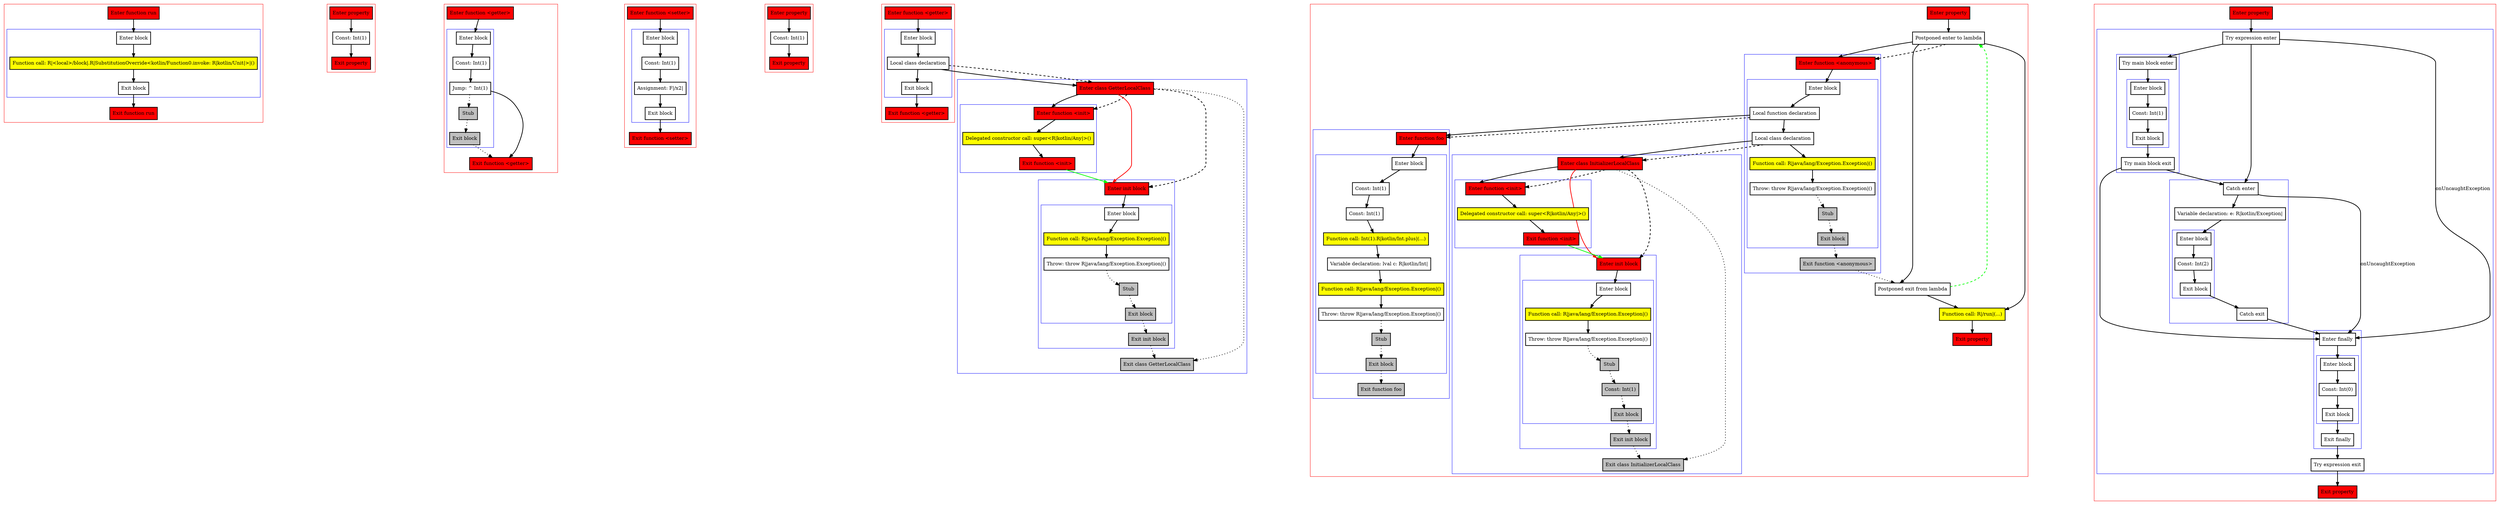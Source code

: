 digraph propertiesAndInitBlocks_kt {
    graph [nodesep=3]
    node [shape=box penwidth=2]
    edge [penwidth=2]

    subgraph cluster_0 {
        color=red
        0 [label="Enter function run" style="filled" fillcolor=red];
        subgraph cluster_1 {
            color=blue
            1 [label="Enter block"];
            2 [label="Function call: R|<local>/block|.R|SubstitutionOverride<kotlin/Function0.invoke: R|kotlin/Unit|>|()" style="filled" fillcolor=yellow];
            3 [label="Exit block"];
        }
        4 [label="Exit function run" style="filled" fillcolor=red];
    }
    0 -> {1};
    1 -> {2};
    2 -> {3};
    3 -> {4};

    subgraph cluster_2 {
        color=red
        5 [label="Enter property" style="filled" fillcolor=red];
        6 [label="Const: Int(1)"];
        7 [label="Exit property" style="filled" fillcolor=red];
    }
    5 -> {6};
    6 -> {7};

    subgraph cluster_3 {
        color=red
        8 [label="Enter function <getter>" style="filled" fillcolor=red];
        subgraph cluster_4 {
            color=blue
            9 [label="Enter block"];
            10 [label="Const: Int(1)"];
            11 [label="Jump: ^ Int(1)"];
            12 [label="Stub" style="filled" fillcolor=gray];
            13 [label="Exit block" style="filled" fillcolor=gray];
        }
        14 [label="Exit function <getter>" style="filled" fillcolor=red];
    }
    8 -> {9};
    9 -> {10};
    10 -> {11};
    11 -> {14};
    11 -> {12} [style=dotted];
    12 -> {13} [style=dotted];
    13 -> {14} [style=dotted];

    subgraph cluster_5 {
        color=red
        15 [label="Enter function <setter>" style="filled" fillcolor=red];
        subgraph cluster_6 {
            color=blue
            16 [label="Enter block"];
            17 [label="Const: Int(1)"];
            18 [label="Assignment: F|/x2|"];
            19 [label="Exit block"];
        }
        20 [label="Exit function <setter>" style="filled" fillcolor=red];
    }
    15 -> {16};
    16 -> {17};
    17 -> {18};
    18 -> {19};
    19 -> {20};

    subgraph cluster_7 {
        color=red
        21 [label="Enter property" style="filled" fillcolor=red];
        22 [label="Const: Int(1)"];
        23 [label="Exit property" style="filled" fillcolor=red];
    }
    21 -> {22};
    22 -> {23};

    subgraph cluster_8 {
        color=red
        24 [label="Enter function <getter>" style="filled" fillcolor=red];
        subgraph cluster_9 {
            color=blue
            25 [label="Enter block"];
            26 [label="Local class declaration"];
            27 [label="Exit block"];
        }
        28 [label="Exit function <getter>" style="filled" fillcolor=red];
    }
    subgraph cluster_10 {
        color=blue
        29 [label="Enter class GetterLocalClass" style="filled" fillcolor=red];
        subgraph cluster_11 {
            color=blue
            30 [label="Enter function <init>" style="filled" fillcolor=red];
            31 [label="Delegated constructor call: super<R|kotlin/Any|>()" style="filled" fillcolor=yellow];
            32 [label="Exit function <init>" style="filled" fillcolor=red];
        }
        subgraph cluster_12 {
            color=blue
            33 [label="Enter init block" style="filled" fillcolor=red];
            subgraph cluster_13 {
                color=blue
                34 [label="Enter block"];
                35 [label="Function call: R|java/lang/Exception.Exception|()" style="filled" fillcolor=yellow];
                36 [label="Throw: throw R|java/lang/Exception.Exception|()"];
                37 [label="Stub" style="filled" fillcolor=gray];
                38 [label="Exit block" style="filled" fillcolor=gray];
            }
            39 [label="Exit init block" style="filled" fillcolor=gray];
        }
        40 [label="Exit class GetterLocalClass" style="filled" fillcolor=gray];
    }
    24 -> {25};
    25 -> {26};
    26 -> {27 29};
    26 -> {29} [style=dashed];
    27 -> {28};
    29 -> {30};
    29 -> {33} [color=red];
    29 -> {40} [style=dotted];
    29 -> {30 33} [style=dashed];
    30 -> {31};
    31 -> {32};
    32 -> {33} [color=green];
    33 -> {34};
    34 -> {35};
    35 -> {36};
    36 -> {37} [style=dotted];
    37 -> {38} [style=dotted];
    38 -> {39} [style=dotted];
    39 -> {40} [style=dotted];

    subgraph cluster_14 {
        color=red
        41 [label="Enter property" style="filled" fillcolor=red];
        42 [label="Postponed enter to lambda"];
        subgraph cluster_15 {
            color=blue
            43 [label="Enter function <anonymous>" style="filled" fillcolor=red];
            subgraph cluster_16 {
                color=blue
                44 [label="Enter block"];
                45 [label="Local function declaration"];
                46 [label="Local class declaration"];
                47 [label="Function call: R|java/lang/Exception.Exception|()" style="filled" fillcolor=yellow];
                48 [label="Throw: throw R|java/lang/Exception.Exception|()"];
                49 [label="Stub" style="filled" fillcolor=gray];
                50 [label="Exit block" style="filled" fillcolor=gray];
            }
            51 [label="Exit function <anonymous>" style="filled" fillcolor=gray];
        }
        subgraph cluster_17 {
            color=blue
            52 [label="Enter class InitializerLocalClass" style="filled" fillcolor=red];
            subgraph cluster_18 {
                color=blue
                53 [label="Enter function <init>" style="filled" fillcolor=red];
                54 [label="Delegated constructor call: super<R|kotlin/Any|>()" style="filled" fillcolor=yellow];
                55 [label="Exit function <init>" style="filled" fillcolor=red];
            }
            subgraph cluster_19 {
                color=blue
                56 [label="Enter init block" style="filled" fillcolor=red];
                subgraph cluster_20 {
                    color=blue
                    57 [label="Enter block"];
                    58 [label="Function call: R|java/lang/Exception.Exception|()" style="filled" fillcolor=yellow];
                    59 [label="Throw: throw R|java/lang/Exception.Exception|()"];
                    60 [label="Stub" style="filled" fillcolor=gray];
                    61 [label="Const: Int(1)" style="filled" fillcolor=gray];
                    62 [label="Exit block" style="filled" fillcolor=gray];
                }
                63 [label="Exit init block" style="filled" fillcolor=gray];
            }
            64 [label="Exit class InitializerLocalClass" style="filled" fillcolor=gray];
        }
        subgraph cluster_21 {
            color=blue
            65 [label="Enter function foo" style="filled" fillcolor=red];
            subgraph cluster_22 {
                color=blue
                66 [label="Enter block"];
                67 [label="Const: Int(1)"];
                68 [label="Const: Int(1)"];
                69 [label="Function call: Int(1).R|kotlin/Int.plus|(...)" style="filled" fillcolor=yellow];
                70 [label="Variable declaration: lval c: R|kotlin/Int|"];
                71 [label="Function call: R|java/lang/Exception.Exception|()" style="filled" fillcolor=yellow];
                72 [label="Throw: throw R|java/lang/Exception.Exception|()"];
                73 [label="Stub" style="filled" fillcolor=gray];
                74 [label="Exit block" style="filled" fillcolor=gray];
            }
            75 [label="Exit function foo" style="filled" fillcolor=gray];
        }
        76 [label="Postponed exit from lambda"];
        77 [label="Function call: R|/run|(...)" style="filled" fillcolor=yellow];
        78 [label="Exit property" style="filled" fillcolor=red];
    }
    41 -> {42};
    42 -> {43 76 77};
    42 -> {43} [style=dashed];
    43 -> {44};
    44 -> {45};
    45 -> {46 65};
    45 -> {65} [style=dashed];
    46 -> {47 52};
    46 -> {52} [style=dashed];
    47 -> {48};
    48 -> {49} [style=dotted];
    49 -> {50} [style=dotted];
    50 -> {51} [style=dotted];
    51 -> {76} [style=dotted];
    52 -> {53};
    52 -> {56} [color=red];
    52 -> {64} [style=dotted];
    52 -> {53 56} [style=dashed];
    53 -> {54};
    54 -> {55};
    55 -> {56} [color=green];
    56 -> {57};
    57 -> {58};
    58 -> {59};
    59 -> {60} [style=dotted];
    60 -> {61} [style=dotted];
    61 -> {62} [style=dotted];
    62 -> {63} [style=dotted];
    63 -> {64} [style=dotted];
    65 -> {66};
    66 -> {67};
    67 -> {68};
    68 -> {69};
    69 -> {70};
    70 -> {71};
    71 -> {72};
    72 -> {73} [style=dotted];
    73 -> {74} [style=dotted];
    74 -> {75} [style=dotted];
    76 -> {77};
    76 -> {42} [color=green style=dashed];
    77 -> {78};

    subgraph cluster_23 {
        color=red
        79 [label="Enter property" style="filled" fillcolor=red];
        subgraph cluster_24 {
            color=blue
            80 [label="Try expression enter"];
            subgraph cluster_25 {
                color=blue
                81 [label="Try main block enter"];
                subgraph cluster_26 {
                    color=blue
                    82 [label="Enter block"];
                    83 [label="Const: Int(1)"];
                    84 [label="Exit block"];
                }
                85 [label="Try main block exit"];
            }
            subgraph cluster_27 {
                color=blue
                86 [label="Catch enter"];
                87 [label="Variable declaration: e: R|kotlin/Exception|"];
                subgraph cluster_28 {
                    color=blue
                    88 [label="Enter block"];
                    89 [label="Const: Int(2)"];
                    90 [label="Exit block"];
                }
                91 [label="Catch exit"];
            }
            subgraph cluster_29 {
                color=blue
                92 [label="Enter finally"];
                subgraph cluster_30 {
                    color=blue
                    93 [label="Enter block"];
                    94 [label="Const: Int(0)"];
                    95 [label="Exit block"];
                }
                96 [label="Exit finally"];
            }
            97 [label="Try expression exit"];
        }
        98 [label="Exit property" style="filled" fillcolor=red];
    }
    79 -> {80};
    80 -> {81 86};
    80 -> {92} [label="onUncaughtException"];
    81 -> {82};
    82 -> {83};
    83 -> {84};
    84 -> {85};
    85 -> {86 92};
    86 -> {87};
    86 -> {92} [label="onUncaughtException"];
    87 -> {88};
    88 -> {89};
    89 -> {90};
    90 -> {91};
    91 -> {92};
    92 -> {93};
    93 -> {94};
    94 -> {95};
    95 -> {96};
    96 -> {97};
    97 -> {98};

}

